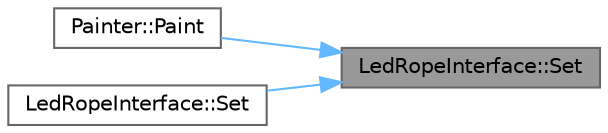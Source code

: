 digraph "LedRopeInterface::Set"
{
 // LATEX_PDF_SIZE
  bgcolor="transparent";
  edge [fontname=Helvetica,fontsize=10,labelfontname=Helvetica,labelfontsize=10];
  node [fontname=Helvetica,fontsize=10,shape=box,height=0.2,width=0.4];
  rankdir="RL";
  Node1 [id="Node000001",label="LedRopeInterface::Set",height=0.2,width=0.4,color="gray40", fillcolor="grey60", style="filled", fontcolor="black",tooltip=" "];
  Node1 -> Node2 [id="edge1_Node000001_Node000002",dir="back",color="steelblue1",style="solid",tooltip=" "];
  Node2 [id="Node000002",label="Painter::Paint",height=0.2,width=0.4,color="grey40", fillcolor="white", style="filled",URL="$dd/d45/struct_painter.html#a99ab92bb8d2baae96c7b4b4aacda4de3",tooltip=" "];
  Node1 -> Node3 [id="edge2_Node000001_Node000003",dir="back",color="steelblue1",style="solid",tooltip=" "];
  Node3 [id="Node000003",label="LedRopeInterface::Set",height=0.2,width=0.4,color="grey40", fillcolor="white", style="filled",URL="$d2/d84/class_led_rope_interface.html#a3afded4540e5ba7f429cbf0d7b16a1a3",tooltip=" "];
}
